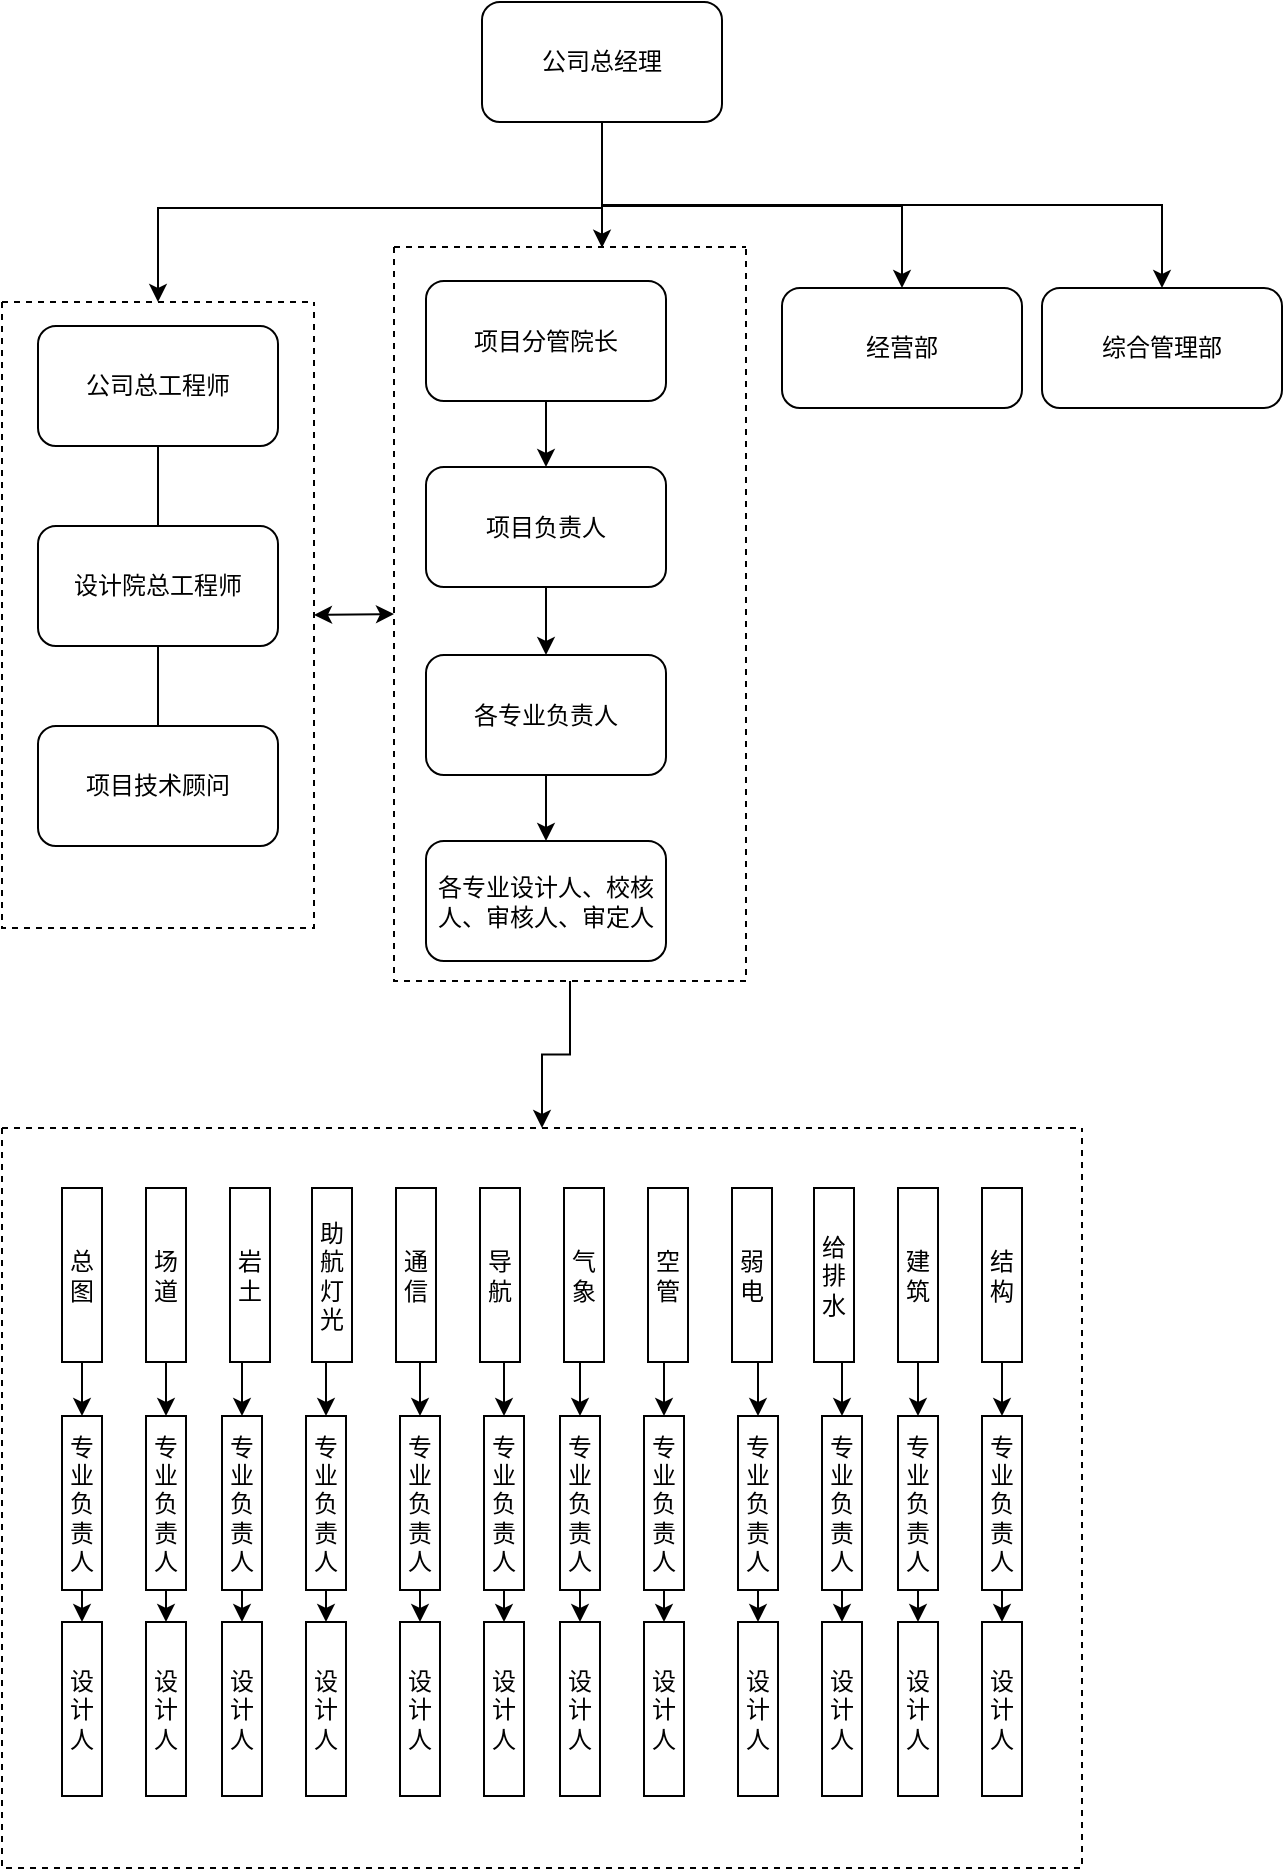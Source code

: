 <mxfile version="21.0.4" type="github">
  <diagram name="第 1 页" id="prUCpuIl8gHjNgVUhEzx">
    <mxGraphModel dx="1640" dy="2317" grid="1" gridSize="10" guides="1" tooltips="1" connect="1" arrows="1" fold="1" page="1" pageScale="1" pageWidth="827" pageHeight="1169" math="0" shadow="0">
      <root>
        <mxCell id="0" />
        <mxCell id="1" parent="0" />
        <mxCell id="epfutq0Jrkd2EPMX2IfH-29" value="" style="swimlane;startSize=0;dashed=1;" parent="1" vertex="1">
          <mxGeometry x="130" y="137" width="156" height="313" as="geometry">
            <mxRectangle x="110" y="100" width="50" height="40" as="alternateBounds" />
          </mxGeometry>
        </mxCell>
        <mxCell id="epfutq0Jrkd2EPMX2IfH-11" value="公司总工程师" style="whiteSpace=wrap;html=1;rounded=1;" parent="epfutq0Jrkd2EPMX2IfH-29" vertex="1">
          <mxGeometry x="18" y="12" width="120" height="60" as="geometry" />
        </mxCell>
        <mxCell id="epfutq0Jrkd2EPMX2IfH-14" value="设计院总工程师" style="whiteSpace=wrap;html=1;rounded=1;" parent="epfutq0Jrkd2EPMX2IfH-29" vertex="1">
          <mxGeometry x="18" y="112" width="120" height="60" as="geometry" />
        </mxCell>
        <mxCell id="epfutq0Jrkd2EPMX2IfH-25" style="edgeStyle=orthogonalEdgeStyle;rounded=0;orthogonalLoop=1;jettySize=auto;html=1;exitX=0.5;exitY=1;exitDx=0;exitDy=0;entryX=0.5;entryY=0;entryDx=0;entryDy=0;endArrow=none;endFill=0;" parent="epfutq0Jrkd2EPMX2IfH-29" source="epfutq0Jrkd2EPMX2IfH-11" target="epfutq0Jrkd2EPMX2IfH-14" edge="1">
          <mxGeometry relative="1" as="geometry" />
        </mxCell>
        <mxCell id="epfutq0Jrkd2EPMX2IfH-15" value="项目技术顾问" style="whiteSpace=wrap;html=1;rounded=1;" parent="epfutq0Jrkd2EPMX2IfH-29" vertex="1">
          <mxGeometry x="18" y="212" width="120" height="60" as="geometry" />
        </mxCell>
        <mxCell id="epfutq0Jrkd2EPMX2IfH-16" value="" style="edgeStyle=orthogonalEdgeStyle;rounded=0;orthogonalLoop=1;jettySize=auto;html=1;endArrow=none;endFill=0;" parent="epfutq0Jrkd2EPMX2IfH-29" source="epfutq0Jrkd2EPMX2IfH-14" target="epfutq0Jrkd2EPMX2IfH-15" edge="1">
          <mxGeometry relative="1" as="geometry" />
        </mxCell>
        <mxCell id="epfutq0Jrkd2EPMX2IfH-108" style="edgeStyle=orthogonalEdgeStyle;rounded=0;orthogonalLoop=1;jettySize=auto;html=1;exitX=0.5;exitY=1;exitDx=0;exitDy=0;" parent="1" source="epfutq0Jrkd2EPMX2IfH-31" target="epfutq0Jrkd2EPMX2IfH-33" edge="1">
          <mxGeometry relative="1" as="geometry" />
        </mxCell>
        <mxCell id="epfutq0Jrkd2EPMX2IfH-31" value="" style="swimlane;startSize=0;dashed=1;" parent="1" vertex="1">
          <mxGeometry x="326" y="109.5" width="176" height="367" as="geometry">
            <mxRectangle x="110" y="100" width="50" height="40" as="alternateBounds" />
          </mxGeometry>
        </mxCell>
        <mxCell id="epfutq0Jrkd2EPMX2IfH-47" value="" style="group" parent="epfutq0Jrkd2EPMX2IfH-31" vertex="1" connectable="0">
          <mxGeometry x="16" y="17" width="120" height="340" as="geometry" />
        </mxCell>
        <mxCell id="epfutq0Jrkd2EPMX2IfH-1" value="项目分管院长" style="rounded=1;whiteSpace=wrap;html=1;" parent="epfutq0Jrkd2EPMX2IfH-47" vertex="1">
          <mxGeometry width="120" height="60" as="geometry" />
        </mxCell>
        <mxCell id="epfutq0Jrkd2EPMX2IfH-5" value="项目负责人" style="whiteSpace=wrap;html=1;rounded=1;" parent="epfutq0Jrkd2EPMX2IfH-47" vertex="1">
          <mxGeometry y="93" width="120" height="60" as="geometry" />
        </mxCell>
        <mxCell id="epfutq0Jrkd2EPMX2IfH-6" value="" style="edgeStyle=orthogonalEdgeStyle;rounded=0;orthogonalLoop=1;jettySize=auto;html=1;" parent="epfutq0Jrkd2EPMX2IfH-47" source="epfutq0Jrkd2EPMX2IfH-1" target="epfutq0Jrkd2EPMX2IfH-5" edge="1">
          <mxGeometry relative="1" as="geometry" />
        </mxCell>
        <mxCell id="epfutq0Jrkd2EPMX2IfH-7" value="各专业负责人" style="whiteSpace=wrap;html=1;rounded=1;" parent="epfutq0Jrkd2EPMX2IfH-47" vertex="1">
          <mxGeometry y="187" width="120" height="60" as="geometry" />
        </mxCell>
        <mxCell id="epfutq0Jrkd2EPMX2IfH-8" value="" style="edgeStyle=orthogonalEdgeStyle;rounded=0;orthogonalLoop=1;jettySize=auto;html=1;" parent="epfutq0Jrkd2EPMX2IfH-47" source="epfutq0Jrkd2EPMX2IfH-5" target="epfutq0Jrkd2EPMX2IfH-7" edge="1">
          <mxGeometry relative="1" as="geometry" />
        </mxCell>
        <mxCell id="epfutq0Jrkd2EPMX2IfH-9" value="各专业设计人、校核人、审核人、审定人" style="whiteSpace=wrap;html=1;rounded=1;" parent="epfutq0Jrkd2EPMX2IfH-47" vertex="1">
          <mxGeometry y="280" width="120" height="60" as="geometry" />
        </mxCell>
        <mxCell id="epfutq0Jrkd2EPMX2IfH-10" value="" style="edgeStyle=orthogonalEdgeStyle;rounded=0;orthogonalLoop=1;jettySize=auto;html=1;" parent="epfutq0Jrkd2EPMX2IfH-47" source="epfutq0Jrkd2EPMX2IfH-7" target="epfutq0Jrkd2EPMX2IfH-9" edge="1">
          <mxGeometry relative="1" as="geometry" />
        </mxCell>
        <mxCell id="epfutq0Jrkd2EPMX2IfH-32" value="" style="endArrow=classic;startArrow=classic;html=1;rounded=0;exitX=1;exitY=0.5;exitDx=0;exitDy=0;entryX=0;entryY=0.5;entryDx=0;entryDy=0;" parent="1" source="epfutq0Jrkd2EPMX2IfH-29" target="epfutq0Jrkd2EPMX2IfH-31" edge="1">
          <mxGeometry width="50" height="50" relative="1" as="geometry">
            <mxPoint x="720" y="440" as="sourcePoint" />
            <mxPoint x="530" y="293" as="targetPoint" />
          </mxGeometry>
        </mxCell>
        <mxCell id="epfutq0Jrkd2EPMX2IfH-33" value="" style="swimlane;startSize=0;dashed=1;" parent="1" vertex="1">
          <mxGeometry x="130" y="550" width="540" height="370" as="geometry" />
        </mxCell>
        <mxCell id="epfutq0Jrkd2EPMX2IfH-46" value="" style="group" parent="epfutq0Jrkd2EPMX2IfH-33" vertex="1" connectable="0">
          <mxGeometry x="30" y="30" width="480" height="87" as="geometry" />
        </mxCell>
        <mxCell id="epfutq0Jrkd2EPMX2IfH-34" value="&lt;font face=&quot;Verdana&quot;&gt;总图&lt;/font&gt;" style="rounded=0;whiteSpace=wrap;html=1;" parent="epfutq0Jrkd2EPMX2IfH-46" vertex="1">
          <mxGeometry width="20" height="87" as="geometry" />
        </mxCell>
        <mxCell id="epfutq0Jrkd2EPMX2IfH-35" value="&lt;font face=&quot;Verdana&quot;&gt;场道&lt;/font&gt;" style="rounded=0;whiteSpace=wrap;html=1;" parent="epfutq0Jrkd2EPMX2IfH-46" vertex="1">
          <mxGeometry x="42" width="20" height="87" as="geometry" />
        </mxCell>
        <mxCell id="epfutq0Jrkd2EPMX2IfH-36" value="&lt;font face=&quot;Verdana&quot;&gt;岩土&lt;/font&gt;" style="rounded=0;whiteSpace=wrap;html=1;" parent="epfutq0Jrkd2EPMX2IfH-46" vertex="1">
          <mxGeometry x="84" width="20" height="87" as="geometry" />
        </mxCell>
        <mxCell id="epfutq0Jrkd2EPMX2IfH-37" value="&lt;font face=&quot;Verdana&quot;&gt;助航灯光&lt;/font&gt;" style="rounded=0;whiteSpace=wrap;html=1;" parent="epfutq0Jrkd2EPMX2IfH-46" vertex="1">
          <mxGeometry x="125" width="20" height="87" as="geometry" />
        </mxCell>
        <mxCell id="epfutq0Jrkd2EPMX2IfH-38" value="&lt;font face=&quot;Verdana&quot;&gt;通信&lt;/font&gt;" style="rounded=0;whiteSpace=wrap;html=1;" parent="epfutq0Jrkd2EPMX2IfH-46" vertex="1">
          <mxGeometry x="167" width="20" height="87" as="geometry" />
        </mxCell>
        <mxCell id="epfutq0Jrkd2EPMX2IfH-39" value="&lt;font face=&quot;Verdana&quot;&gt;导航&lt;/font&gt;" style="rounded=0;whiteSpace=wrap;html=1;" parent="epfutq0Jrkd2EPMX2IfH-46" vertex="1">
          <mxGeometry x="209" width="20" height="87" as="geometry" />
        </mxCell>
        <mxCell id="epfutq0Jrkd2EPMX2IfH-40" value="&lt;font face=&quot;Verdana&quot;&gt;气象&lt;/font&gt;" style="rounded=0;whiteSpace=wrap;html=1;" parent="epfutq0Jrkd2EPMX2IfH-46" vertex="1">
          <mxGeometry x="251" width="20" height="87" as="geometry" />
        </mxCell>
        <mxCell id="epfutq0Jrkd2EPMX2IfH-41" value="&lt;font face=&quot;Verdana&quot;&gt;空管&lt;/font&gt;" style="rounded=0;whiteSpace=wrap;html=1;" parent="epfutq0Jrkd2EPMX2IfH-46" vertex="1">
          <mxGeometry x="293" width="20" height="87" as="geometry" />
        </mxCell>
        <mxCell id="epfutq0Jrkd2EPMX2IfH-42" value="&lt;font face=&quot;Verdana&quot;&gt;弱电&lt;/font&gt;" style="rounded=0;whiteSpace=wrap;html=1;" parent="epfutq0Jrkd2EPMX2IfH-46" vertex="1">
          <mxGeometry x="335" width="20" height="87" as="geometry" />
        </mxCell>
        <mxCell id="epfutq0Jrkd2EPMX2IfH-43" value="&lt;font face=&quot;Verdana&quot;&gt;给排水&lt;/font&gt;" style="rounded=0;whiteSpace=wrap;html=1;" parent="epfutq0Jrkd2EPMX2IfH-46" vertex="1">
          <mxGeometry x="376" width="20" height="87" as="geometry" />
        </mxCell>
        <mxCell id="epfutq0Jrkd2EPMX2IfH-44" value="&lt;font face=&quot;Verdana&quot;&gt;建筑&lt;/font&gt;" style="rounded=0;whiteSpace=wrap;html=1;" parent="epfutq0Jrkd2EPMX2IfH-46" vertex="1">
          <mxGeometry x="418" width="20" height="87" as="geometry" />
        </mxCell>
        <mxCell id="epfutq0Jrkd2EPMX2IfH-45" value="&lt;font face=&quot;Verdana&quot;&gt;结构&lt;/font&gt;" style="rounded=0;whiteSpace=wrap;html=1;" parent="epfutq0Jrkd2EPMX2IfH-46" vertex="1">
          <mxGeometry x="460" width="20" height="87" as="geometry" />
        </mxCell>
        <mxCell id="epfutq0Jrkd2EPMX2IfH-48" value="" style="group" parent="epfutq0Jrkd2EPMX2IfH-33" vertex="1" connectable="0">
          <mxGeometry x="30" y="150" width="480" height="184" as="geometry" />
        </mxCell>
        <mxCell id="epfutq0Jrkd2EPMX2IfH-49" value="&lt;font face=&quot;Verdana&quot;&gt;专业负责人&lt;/font&gt;" style="rounded=0;whiteSpace=wrap;html=1;" parent="epfutq0Jrkd2EPMX2IfH-48" vertex="1">
          <mxGeometry y="-6" width="20" height="87" as="geometry" />
        </mxCell>
        <mxCell id="epfutq0Jrkd2EPMX2IfH-64" value="&lt;font face=&quot;Verdana&quot;&gt;专业负责人&lt;/font&gt;" style="rounded=0;whiteSpace=wrap;html=1;" parent="epfutq0Jrkd2EPMX2IfH-48" vertex="1">
          <mxGeometry x="42" y="-6" width="20" height="87" as="geometry" />
        </mxCell>
        <mxCell id="epfutq0Jrkd2EPMX2IfH-65" style="edgeStyle=orthogonalEdgeStyle;rounded=0;orthogonalLoop=1;jettySize=auto;html=1;exitX=0.5;exitY=1;exitDx=0;exitDy=0;entryX=0.5;entryY=0;entryDx=0;entryDy=0;" parent="epfutq0Jrkd2EPMX2IfH-48" target="epfutq0Jrkd2EPMX2IfH-64" edge="1">
          <mxGeometry relative="1" as="geometry">
            <mxPoint x="52" y="-33" as="sourcePoint" />
          </mxGeometry>
        </mxCell>
        <mxCell id="epfutq0Jrkd2EPMX2IfH-66" value="&lt;font face=&quot;Verdana&quot;&gt;设计人&lt;/font&gt;" style="rounded=0;whiteSpace=wrap;html=1;" parent="epfutq0Jrkd2EPMX2IfH-48" vertex="1">
          <mxGeometry x="42" y="97" width="20" height="87" as="geometry" />
        </mxCell>
        <mxCell id="epfutq0Jrkd2EPMX2IfH-67" style="edgeStyle=orthogonalEdgeStyle;rounded=0;orthogonalLoop=1;jettySize=auto;html=1;exitX=0.25;exitY=1;exitDx=0;exitDy=0;entryX=0.5;entryY=0;entryDx=0;entryDy=0;" parent="epfutq0Jrkd2EPMX2IfH-48" source="epfutq0Jrkd2EPMX2IfH-64" target="epfutq0Jrkd2EPMX2IfH-66" edge="1">
          <mxGeometry relative="1" as="geometry" />
        </mxCell>
        <mxCell id="epfutq0Jrkd2EPMX2IfH-68" value="&lt;font face=&quot;Verdana&quot;&gt;专业负责人&lt;/font&gt;" style="rounded=0;whiteSpace=wrap;html=1;" parent="epfutq0Jrkd2EPMX2IfH-48" vertex="1">
          <mxGeometry x="80" y="-6" width="20" height="87" as="geometry" />
        </mxCell>
        <mxCell id="epfutq0Jrkd2EPMX2IfH-69" value="&lt;font face=&quot;Verdana&quot;&gt;专业负责人&lt;/font&gt;" style="rounded=0;whiteSpace=wrap;html=1;" parent="epfutq0Jrkd2EPMX2IfH-48" vertex="1">
          <mxGeometry x="122" y="-6" width="20" height="87" as="geometry" />
        </mxCell>
        <mxCell id="epfutq0Jrkd2EPMX2IfH-70" style="edgeStyle=orthogonalEdgeStyle;rounded=0;orthogonalLoop=1;jettySize=auto;html=1;exitX=0.5;exitY=1;exitDx=0;exitDy=0;entryX=0.5;entryY=0;entryDx=0;entryDy=0;" parent="epfutq0Jrkd2EPMX2IfH-48" target="epfutq0Jrkd2EPMX2IfH-69" edge="1">
          <mxGeometry relative="1" as="geometry">
            <mxPoint x="132" y="-33" as="sourcePoint" />
          </mxGeometry>
        </mxCell>
        <mxCell id="epfutq0Jrkd2EPMX2IfH-71" value="&lt;font face=&quot;Verdana&quot;&gt;设计人&lt;/font&gt;" style="rounded=0;whiteSpace=wrap;html=1;" parent="epfutq0Jrkd2EPMX2IfH-48" vertex="1">
          <mxGeometry x="122" y="97" width="20" height="87" as="geometry" />
        </mxCell>
        <mxCell id="epfutq0Jrkd2EPMX2IfH-72" style="edgeStyle=orthogonalEdgeStyle;rounded=0;orthogonalLoop=1;jettySize=auto;html=1;exitX=0.25;exitY=1;exitDx=0;exitDy=0;entryX=0.5;entryY=0;entryDx=0;entryDy=0;" parent="epfutq0Jrkd2EPMX2IfH-48" source="epfutq0Jrkd2EPMX2IfH-69" target="epfutq0Jrkd2EPMX2IfH-71" edge="1">
          <mxGeometry relative="1" as="geometry" />
        </mxCell>
        <mxCell id="epfutq0Jrkd2EPMX2IfH-73" style="edgeStyle=orthogonalEdgeStyle;rounded=0;orthogonalLoop=1;jettySize=auto;html=1;exitX=0.5;exitY=1;exitDx=0;exitDy=0;entryX=0.5;entryY=0;entryDx=0;entryDy=0;" parent="epfutq0Jrkd2EPMX2IfH-48" target="epfutq0Jrkd2EPMX2IfH-68" edge="1">
          <mxGeometry relative="1" as="geometry">
            <mxPoint x="90" y="-33" as="sourcePoint" />
          </mxGeometry>
        </mxCell>
        <mxCell id="epfutq0Jrkd2EPMX2IfH-74" value="&lt;font face=&quot;Verdana&quot;&gt;设计人&lt;/font&gt;" style="rounded=0;whiteSpace=wrap;html=1;" parent="epfutq0Jrkd2EPMX2IfH-48" vertex="1">
          <mxGeometry x="80" y="97" width="20" height="87" as="geometry" />
        </mxCell>
        <mxCell id="epfutq0Jrkd2EPMX2IfH-75" style="edgeStyle=orthogonalEdgeStyle;rounded=0;orthogonalLoop=1;jettySize=auto;html=1;exitX=0.25;exitY=1;exitDx=0;exitDy=0;entryX=0.5;entryY=0;entryDx=0;entryDy=0;" parent="epfutq0Jrkd2EPMX2IfH-48" source="epfutq0Jrkd2EPMX2IfH-68" target="epfutq0Jrkd2EPMX2IfH-74" edge="1">
          <mxGeometry relative="1" as="geometry" />
        </mxCell>
        <mxCell id="epfutq0Jrkd2EPMX2IfH-76" value="&lt;font face=&quot;Verdana&quot;&gt;专业负责人&lt;/font&gt;" style="rounded=0;whiteSpace=wrap;html=1;" parent="epfutq0Jrkd2EPMX2IfH-48" vertex="1">
          <mxGeometry x="169" y="-6" width="20" height="87" as="geometry" />
        </mxCell>
        <mxCell id="epfutq0Jrkd2EPMX2IfH-77" value="&lt;font face=&quot;Verdana&quot;&gt;专业负责人&lt;/font&gt;" style="rounded=0;whiteSpace=wrap;html=1;" parent="epfutq0Jrkd2EPMX2IfH-48" vertex="1">
          <mxGeometry x="211" y="-6" width="20" height="87" as="geometry" />
        </mxCell>
        <mxCell id="epfutq0Jrkd2EPMX2IfH-78" style="edgeStyle=orthogonalEdgeStyle;rounded=0;orthogonalLoop=1;jettySize=auto;html=1;exitX=0.5;exitY=1;exitDx=0;exitDy=0;entryX=0.5;entryY=0;entryDx=0;entryDy=0;" parent="epfutq0Jrkd2EPMX2IfH-48" target="epfutq0Jrkd2EPMX2IfH-77" edge="1">
          <mxGeometry relative="1" as="geometry">
            <mxPoint x="221" y="-33" as="sourcePoint" />
          </mxGeometry>
        </mxCell>
        <mxCell id="epfutq0Jrkd2EPMX2IfH-79" value="&lt;font face=&quot;Verdana&quot;&gt;设计人&lt;/font&gt;" style="rounded=0;whiteSpace=wrap;html=1;" parent="epfutq0Jrkd2EPMX2IfH-48" vertex="1">
          <mxGeometry x="211" y="97" width="20" height="87" as="geometry" />
        </mxCell>
        <mxCell id="epfutq0Jrkd2EPMX2IfH-80" style="edgeStyle=orthogonalEdgeStyle;rounded=0;orthogonalLoop=1;jettySize=auto;html=1;exitX=0.25;exitY=1;exitDx=0;exitDy=0;entryX=0.5;entryY=0;entryDx=0;entryDy=0;" parent="epfutq0Jrkd2EPMX2IfH-48" source="epfutq0Jrkd2EPMX2IfH-77" target="epfutq0Jrkd2EPMX2IfH-79" edge="1">
          <mxGeometry relative="1" as="geometry" />
        </mxCell>
        <mxCell id="epfutq0Jrkd2EPMX2IfH-81" value="&lt;font face=&quot;Verdana&quot;&gt;专业负责人&lt;/font&gt;" style="rounded=0;whiteSpace=wrap;html=1;" parent="epfutq0Jrkd2EPMX2IfH-48" vertex="1">
          <mxGeometry x="249" y="-6" width="20" height="87" as="geometry" />
        </mxCell>
        <mxCell id="epfutq0Jrkd2EPMX2IfH-82" value="&lt;font face=&quot;Verdana&quot;&gt;专业负责人&lt;/font&gt;" style="rounded=0;whiteSpace=wrap;html=1;" parent="epfutq0Jrkd2EPMX2IfH-48" vertex="1">
          <mxGeometry x="291" y="-6" width="20" height="87" as="geometry" />
        </mxCell>
        <mxCell id="epfutq0Jrkd2EPMX2IfH-83" style="edgeStyle=orthogonalEdgeStyle;rounded=0;orthogonalLoop=1;jettySize=auto;html=1;exitX=0.5;exitY=1;exitDx=0;exitDy=0;entryX=0.5;entryY=0;entryDx=0;entryDy=0;" parent="epfutq0Jrkd2EPMX2IfH-48" target="epfutq0Jrkd2EPMX2IfH-82" edge="1">
          <mxGeometry relative="1" as="geometry">
            <mxPoint x="301" y="-33" as="sourcePoint" />
          </mxGeometry>
        </mxCell>
        <mxCell id="epfutq0Jrkd2EPMX2IfH-84" value="&lt;font face=&quot;Verdana&quot;&gt;设计人&lt;/font&gt;" style="rounded=0;whiteSpace=wrap;html=1;" parent="epfutq0Jrkd2EPMX2IfH-48" vertex="1">
          <mxGeometry x="291" y="97" width="20" height="87" as="geometry" />
        </mxCell>
        <mxCell id="epfutq0Jrkd2EPMX2IfH-85" style="edgeStyle=orthogonalEdgeStyle;rounded=0;orthogonalLoop=1;jettySize=auto;html=1;exitX=0.25;exitY=1;exitDx=0;exitDy=0;entryX=0.5;entryY=0;entryDx=0;entryDy=0;" parent="epfutq0Jrkd2EPMX2IfH-48" source="epfutq0Jrkd2EPMX2IfH-82" target="epfutq0Jrkd2EPMX2IfH-84" edge="1">
          <mxGeometry relative="1" as="geometry" />
        </mxCell>
        <mxCell id="epfutq0Jrkd2EPMX2IfH-86" style="edgeStyle=orthogonalEdgeStyle;rounded=0;orthogonalLoop=1;jettySize=auto;html=1;exitX=0.5;exitY=1;exitDx=0;exitDy=0;entryX=0.5;entryY=0;entryDx=0;entryDy=0;" parent="epfutq0Jrkd2EPMX2IfH-48" target="epfutq0Jrkd2EPMX2IfH-81" edge="1">
          <mxGeometry relative="1" as="geometry">
            <mxPoint x="259" y="-33" as="sourcePoint" />
          </mxGeometry>
        </mxCell>
        <mxCell id="epfutq0Jrkd2EPMX2IfH-87" value="&lt;font face=&quot;Verdana&quot;&gt;设计人&lt;/font&gt;" style="rounded=0;whiteSpace=wrap;html=1;" parent="epfutq0Jrkd2EPMX2IfH-48" vertex="1">
          <mxGeometry x="249" y="97" width="20" height="87" as="geometry" />
        </mxCell>
        <mxCell id="epfutq0Jrkd2EPMX2IfH-88" style="edgeStyle=orthogonalEdgeStyle;rounded=0;orthogonalLoop=1;jettySize=auto;html=1;exitX=0.25;exitY=1;exitDx=0;exitDy=0;entryX=0.5;entryY=0;entryDx=0;entryDy=0;" parent="epfutq0Jrkd2EPMX2IfH-48" source="epfutq0Jrkd2EPMX2IfH-81" target="epfutq0Jrkd2EPMX2IfH-87" edge="1">
          <mxGeometry relative="1" as="geometry" />
        </mxCell>
        <mxCell id="epfutq0Jrkd2EPMX2IfH-89" style="edgeStyle=orthogonalEdgeStyle;rounded=0;orthogonalLoop=1;jettySize=auto;html=1;exitX=0.5;exitY=1;exitDx=0;exitDy=0;entryX=0.5;entryY=0;entryDx=0;entryDy=0;" parent="epfutq0Jrkd2EPMX2IfH-48" target="epfutq0Jrkd2EPMX2IfH-76" edge="1">
          <mxGeometry relative="1" as="geometry">
            <mxPoint x="179" y="-33" as="sourcePoint" />
          </mxGeometry>
        </mxCell>
        <mxCell id="epfutq0Jrkd2EPMX2IfH-90" value="&lt;font face=&quot;Verdana&quot;&gt;设计人&lt;/font&gt;" style="rounded=0;whiteSpace=wrap;html=1;" parent="epfutq0Jrkd2EPMX2IfH-48" vertex="1">
          <mxGeometry x="169" y="97" width="20" height="87" as="geometry" />
        </mxCell>
        <mxCell id="epfutq0Jrkd2EPMX2IfH-91" style="edgeStyle=orthogonalEdgeStyle;rounded=0;orthogonalLoop=1;jettySize=auto;html=1;exitX=0.25;exitY=1;exitDx=0;exitDy=0;entryX=0.5;entryY=0;entryDx=0;entryDy=0;" parent="epfutq0Jrkd2EPMX2IfH-48" source="epfutq0Jrkd2EPMX2IfH-76" target="epfutq0Jrkd2EPMX2IfH-90" edge="1">
          <mxGeometry relative="1" as="geometry" />
        </mxCell>
        <mxCell id="epfutq0Jrkd2EPMX2IfH-92" value="&lt;font face=&quot;Verdana&quot;&gt;专业负责人&lt;/font&gt;" style="rounded=0;whiteSpace=wrap;html=1;" parent="epfutq0Jrkd2EPMX2IfH-48" vertex="1">
          <mxGeometry x="338" y="-6" width="20" height="87" as="geometry" />
        </mxCell>
        <mxCell id="epfutq0Jrkd2EPMX2IfH-93" value="&lt;font face=&quot;Verdana&quot;&gt;专业负责人&lt;/font&gt;" style="rounded=0;whiteSpace=wrap;html=1;" parent="epfutq0Jrkd2EPMX2IfH-48" vertex="1">
          <mxGeometry x="380" y="-6" width="20" height="87" as="geometry" />
        </mxCell>
        <mxCell id="epfutq0Jrkd2EPMX2IfH-94" style="edgeStyle=orthogonalEdgeStyle;rounded=0;orthogonalLoop=1;jettySize=auto;html=1;exitX=0.5;exitY=1;exitDx=0;exitDy=0;entryX=0.5;entryY=0;entryDx=0;entryDy=0;" parent="epfutq0Jrkd2EPMX2IfH-48" target="epfutq0Jrkd2EPMX2IfH-93" edge="1">
          <mxGeometry relative="1" as="geometry">
            <mxPoint x="390" y="-33" as="sourcePoint" />
          </mxGeometry>
        </mxCell>
        <mxCell id="epfutq0Jrkd2EPMX2IfH-95" value="&lt;font face=&quot;Verdana&quot;&gt;设计人&lt;/font&gt;" style="rounded=0;whiteSpace=wrap;html=1;" parent="epfutq0Jrkd2EPMX2IfH-48" vertex="1">
          <mxGeometry x="380" y="97" width="20" height="87" as="geometry" />
        </mxCell>
        <mxCell id="epfutq0Jrkd2EPMX2IfH-96" style="edgeStyle=orthogonalEdgeStyle;rounded=0;orthogonalLoop=1;jettySize=auto;html=1;exitX=0.25;exitY=1;exitDx=0;exitDy=0;entryX=0.5;entryY=0;entryDx=0;entryDy=0;" parent="epfutq0Jrkd2EPMX2IfH-48" source="epfutq0Jrkd2EPMX2IfH-93" target="epfutq0Jrkd2EPMX2IfH-95" edge="1">
          <mxGeometry relative="1" as="geometry" />
        </mxCell>
        <mxCell id="epfutq0Jrkd2EPMX2IfH-97" value="&lt;font face=&quot;Verdana&quot;&gt;专业负责人&lt;/font&gt;" style="rounded=0;whiteSpace=wrap;html=1;" parent="epfutq0Jrkd2EPMX2IfH-48" vertex="1">
          <mxGeometry x="418" y="-6" width="20" height="87" as="geometry" />
        </mxCell>
        <mxCell id="epfutq0Jrkd2EPMX2IfH-98" value="&lt;font face=&quot;Verdana&quot;&gt;专业负责人&lt;/font&gt;" style="rounded=0;whiteSpace=wrap;html=1;" parent="epfutq0Jrkd2EPMX2IfH-48" vertex="1">
          <mxGeometry x="460" y="-6" width="20" height="87" as="geometry" />
        </mxCell>
        <mxCell id="epfutq0Jrkd2EPMX2IfH-99" style="edgeStyle=orthogonalEdgeStyle;rounded=0;orthogonalLoop=1;jettySize=auto;html=1;exitX=0.5;exitY=1;exitDx=0;exitDy=0;entryX=0.5;entryY=0;entryDx=0;entryDy=0;" parent="epfutq0Jrkd2EPMX2IfH-48" target="epfutq0Jrkd2EPMX2IfH-98" edge="1">
          <mxGeometry relative="1" as="geometry">
            <mxPoint x="470" y="-33" as="sourcePoint" />
          </mxGeometry>
        </mxCell>
        <mxCell id="epfutq0Jrkd2EPMX2IfH-100" value="&lt;font face=&quot;Verdana&quot;&gt;设计人&lt;/font&gt;" style="rounded=0;whiteSpace=wrap;html=1;" parent="epfutq0Jrkd2EPMX2IfH-48" vertex="1">
          <mxGeometry x="460" y="97" width="20" height="87" as="geometry" />
        </mxCell>
        <mxCell id="epfutq0Jrkd2EPMX2IfH-101" style="edgeStyle=orthogonalEdgeStyle;rounded=0;orthogonalLoop=1;jettySize=auto;html=1;exitX=0.25;exitY=1;exitDx=0;exitDy=0;entryX=0.5;entryY=0;entryDx=0;entryDy=0;" parent="epfutq0Jrkd2EPMX2IfH-48" source="epfutq0Jrkd2EPMX2IfH-98" target="epfutq0Jrkd2EPMX2IfH-100" edge="1">
          <mxGeometry relative="1" as="geometry" />
        </mxCell>
        <mxCell id="epfutq0Jrkd2EPMX2IfH-102" style="edgeStyle=orthogonalEdgeStyle;rounded=0;orthogonalLoop=1;jettySize=auto;html=1;exitX=0.5;exitY=1;exitDx=0;exitDy=0;entryX=0.5;entryY=0;entryDx=0;entryDy=0;" parent="epfutq0Jrkd2EPMX2IfH-48" target="epfutq0Jrkd2EPMX2IfH-97" edge="1">
          <mxGeometry relative="1" as="geometry">
            <mxPoint x="428" y="-33" as="sourcePoint" />
          </mxGeometry>
        </mxCell>
        <mxCell id="epfutq0Jrkd2EPMX2IfH-103" value="&lt;font face=&quot;Verdana&quot;&gt;设计人&lt;/font&gt;" style="rounded=0;whiteSpace=wrap;html=1;" parent="epfutq0Jrkd2EPMX2IfH-48" vertex="1">
          <mxGeometry x="418" y="97" width="20" height="87" as="geometry" />
        </mxCell>
        <mxCell id="epfutq0Jrkd2EPMX2IfH-104" style="edgeStyle=orthogonalEdgeStyle;rounded=0;orthogonalLoop=1;jettySize=auto;html=1;exitX=0.25;exitY=1;exitDx=0;exitDy=0;entryX=0.5;entryY=0;entryDx=0;entryDy=0;" parent="epfutq0Jrkd2EPMX2IfH-48" source="epfutq0Jrkd2EPMX2IfH-97" target="epfutq0Jrkd2EPMX2IfH-103" edge="1">
          <mxGeometry relative="1" as="geometry" />
        </mxCell>
        <mxCell id="epfutq0Jrkd2EPMX2IfH-105" style="edgeStyle=orthogonalEdgeStyle;rounded=0;orthogonalLoop=1;jettySize=auto;html=1;exitX=0.5;exitY=1;exitDx=0;exitDy=0;entryX=0.5;entryY=0;entryDx=0;entryDy=0;" parent="epfutq0Jrkd2EPMX2IfH-48" target="epfutq0Jrkd2EPMX2IfH-92" edge="1">
          <mxGeometry relative="1" as="geometry">
            <mxPoint x="348" y="-33" as="sourcePoint" />
          </mxGeometry>
        </mxCell>
        <mxCell id="epfutq0Jrkd2EPMX2IfH-106" value="&lt;font face=&quot;Verdana&quot;&gt;设计人&lt;/font&gt;" style="rounded=0;whiteSpace=wrap;html=1;" parent="epfutq0Jrkd2EPMX2IfH-48" vertex="1">
          <mxGeometry x="338" y="97" width="20" height="87" as="geometry" />
        </mxCell>
        <mxCell id="epfutq0Jrkd2EPMX2IfH-107" style="edgeStyle=orthogonalEdgeStyle;rounded=0;orthogonalLoop=1;jettySize=auto;html=1;exitX=0.25;exitY=1;exitDx=0;exitDy=0;entryX=0.5;entryY=0;entryDx=0;entryDy=0;" parent="epfutq0Jrkd2EPMX2IfH-48" source="epfutq0Jrkd2EPMX2IfH-92" target="epfutq0Jrkd2EPMX2IfH-106" edge="1">
          <mxGeometry relative="1" as="geometry" />
        </mxCell>
        <mxCell id="epfutq0Jrkd2EPMX2IfH-61" style="edgeStyle=orthogonalEdgeStyle;rounded=0;orthogonalLoop=1;jettySize=auto;html=1;exitX=0.5;exitY=1;exitDx=0;exitDy=0;entryX=0.5;entryY=0;entryDx=0;entryDy=0;" parent="epfutq0Jrkd2EPMX2IfH-33" source="epfutq0Jrkd2EPMX2IfH-34" target="epfutq0Jrkd2EPMX2IfH-49" edge="1">
          <mxGeometry relative="1" as="geometry" />
        </mxCell>
        <mxCell id="epfutq0Jrkd2EPMX2IfH-62" value="&lt;font face=&quot;Verdana&quot;&gt;设计人&lt;/font&gt;" style="rounded=0;whiteSpace=wrap;html=1;" parent="epfutq0Jrkd2EPMX2IfH-33" vertex="1">
          <mxGeometry x="30" y="247" width="20" height="87" as="geometry" />
        </mxCell>
        <mxCell id="epfutq0Jrkd2EPMX2IfH-63" style="edgeStyle=orthogonalEdgeStyle;rounded=0;orthogonalLoop=1;jettySize=auto;html=1;exitX=0.25;exitY=1;exitDx=0;exitDy=0;entryX=0.5;entryY=0;entryDx=0;entryDy=0;" parent="epfutq0Jrkd2EPMX2IfH-33" source="epfutq0Jrkd2EPMX2IfH-49" target="epfutq0Jrkd2EPMX2IfH-62" edge="1">
          <mxGeometry relative="1" as="geometry" />
        </mxCell>
        <mxCell id="GF7L1ryUGucSop4CFtUn-3" style="edgeStyle=orthogonalEdgeStyle;rounded=0;orthogonalLoop=1;jettySize=auto;html=1;exitX=0.5;exitY=1;exitDx=0;exitDy=0;entryX=0.5;entryY=0;entryDx=0;entryDy=0;" parent="1" source="GF7L1ryUGucSop4CFtUn-1" target="epfutq0Jrkd2EPMX2IfH-29" edge="1">
          <mxGeometry relative="1" as="geometry">
            <mxPoint x="264" y="125" as="targetPoint" />
            <Array as="points">
              <mxPoint x="430" y="90" />
              <mxPoint x="208" y="90" />
            </Array>
          </mxGeometry>
        </mxCell>
        <mxCell id="GF7L1ryUGucSop4CFtUn-13" style="edgeStyle=orthogonalEdgeStyle;rounded=0;orthogonalLoop=1;jettySize=auto;html=1;exitX=0.5;exitY=1;exitDx=0;exitDy=0;entryX=0.5;entryY=0;entryDx=0;entryDy=0;" parent="1" source="GF7L1ryUGucSop4CFtUn-1" target="GF7L1ryUGucSop4CFtUn-6" edge="1">
          <mxGeometry relative="1" as="geometry">
            <Array as="points">
              <mxPoint x="430" y="89" />
              <mxPoint x="580" y="89" />
            </Array>
          </mxGeometry>
        </mxCell>
        <mxCell id="GF7L1ryUGucSop4CFtUn-14" style="edgeStyle=orthogonalEdgeStyle;rounded=0;orthogonalLoop=1;jettySize=auto;html=1;exitX=0.5;exitY=1;exitDx=0;exitDy=0;" parent="1" source="GF7L1ryUGucSop4CFtUn-1" target="GF7L1ryUGucSop4CFtUn-12" edge="1">
          <mxGeometry relative="1" as="geometry" />
        </mxCell>
        <mxCell id="GF7L1ryUGucSop4CFtUn-15" style="edgeStyle=orthogonalEdgeStyle;rounded=0;orthogonalLoop=1;jettySize=auto;html=1;exitX=0.5;exitY=1;exitDx=0;exitDy=0;entryX=0.591;entryY=0.001;entryDx=0;entryDy=0;entryPerimeter=0;" parent="1" source="GF7L1ryUGucSop4CFtUn-1" target="epfutq0Jrkd2EPMX2IfH-31" edge="1">
          <mxGeometry relative="1" as="geometry" />
        </mxCell>
        <mxCell id="GF7L1ryUGucSop4CFtUn-1" value="公司总经理" style="whiteSpace=wrap;html=1;rounded=1;" parent="1" vertex="1">
          <mxGeometry x="370" y="-13" width="120" height="60" as="geometry" />
        </mxCell>
        <mxCell id="GF7L1ryUGucSop4CFtUn-6" value="经营部" style="whiteSpace=wrap;html=1;rounded=1;" parent="1" vertex="1">
          <mxGeometry x="520" y="130" width="120" height="60" as="geometry" />
        </mxCell>
        <mxCell id="GF7L1ryUGucSop4CFtUn-12" value="综合管理部" style="whiteSpace=wrap;html=1;rounded=1;" parent="1" vertex="1">
          <mxGeometry x="650" y="130" width="120" height="60" as="geometry" />
        </mxCell>
      </root>
    </mxGraphModel>
  </diagram>
</mxfile>
